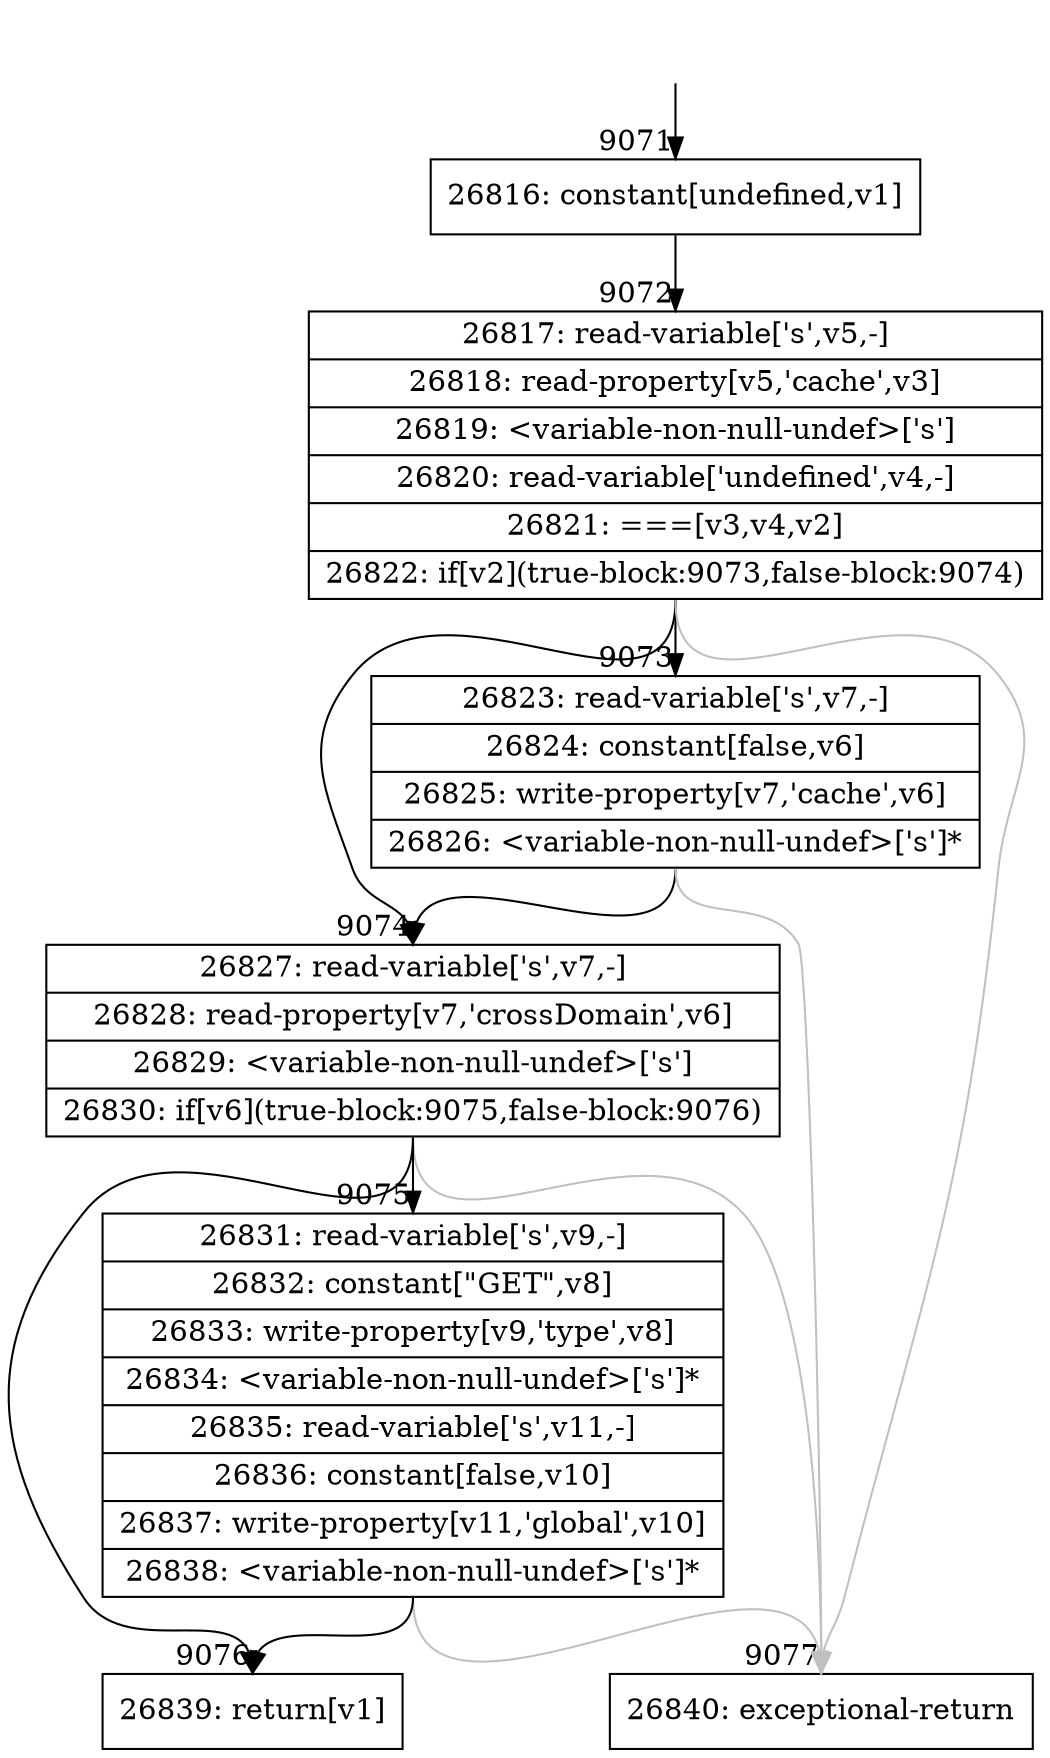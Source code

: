 digraph {
rankdir="TD"
BB_entry560[shape=none,label=""];
BB_entry560 -> BB9071 [tailport=s, headport=n, headlabel="    9071"]
BB9071 [shape=record label="{26816: constant[undefined,v1]}" ] 
BB9071 -> BB9072 [tailport=s, headport=n, headlabel="      9072"]
BB9072 [shape=record label="{26817: read-variable['s',v5,-]|26818: read-property[v5,'cache',v3]|26819: \<variable-non-null-undef\>['s']|26820: read-variable['undefined',v4,-]|26821: ===[v3,v4,v2]|26822: if[v2](true-block:9073,false-block:9074)}" ] 
BB9072 -> BB9073 [tailport=s, headport=n, headlabel="      9073"]
BB9072 -> BB9074 [tailport=s, headport=n, headlabel="      9074"]
BB9072 -> BB9077 [tailport=s, headport=n, color=gray, headlabel="      9077"]
BB9073 [shape=record label="{26823: read-variable['s',v7,-]|26824: constant[false,v6]|26825: write-property[v7,'cache',v6]|26826: \<variable-non-null-undef\>['s']*}" ] 
BB9073 -> BB9074 [tailport=s, headport=n]
BB9073 -> BB9077 [tailport=s, headport=n, color=gray]
BB9074 [shape=record label="{26827: read-variable['s',v7,-]|26828: read-property[v7,'crossDomain',v6]|26829: \<variable-non-null-undef\>['s']|26830: if[v6](true-block:9075,false-block:9076)}" ] 
BB9074 -> BB9075 [tailport=s, headport=n, headlabel="      9075"]
BB9074 -> BB9076 [tailport=s, headport=n, headlabel="      9076"]
BB9074 -> BB9077 [tailport=s, headport=n, color=gray]
BB9075 [shape=record label="{26831: read-variable['s',v9,-]|26832: constant[\"GET\",v8]|26833: write-property[v9,'type',v8]|26834: \<variable-non-null-undef\>['s']*|26835: read-variable['s',v11,-]|26836: constant[false,v10]|26837: write-property[v11,'global',v10]|26838: \<variable-non-null-undef\>['s']*}" ] 
BB9075 -> BB9076 [tailport=s, headport=n]
BB9075 -> BB9077 [tailport=s, headport=n, color=gray]
BB9076 [shape=record label="{26839: return[v1]}" ] 
BB9077 [shape=record label="{26840: exceptional-return}" ] 
}
